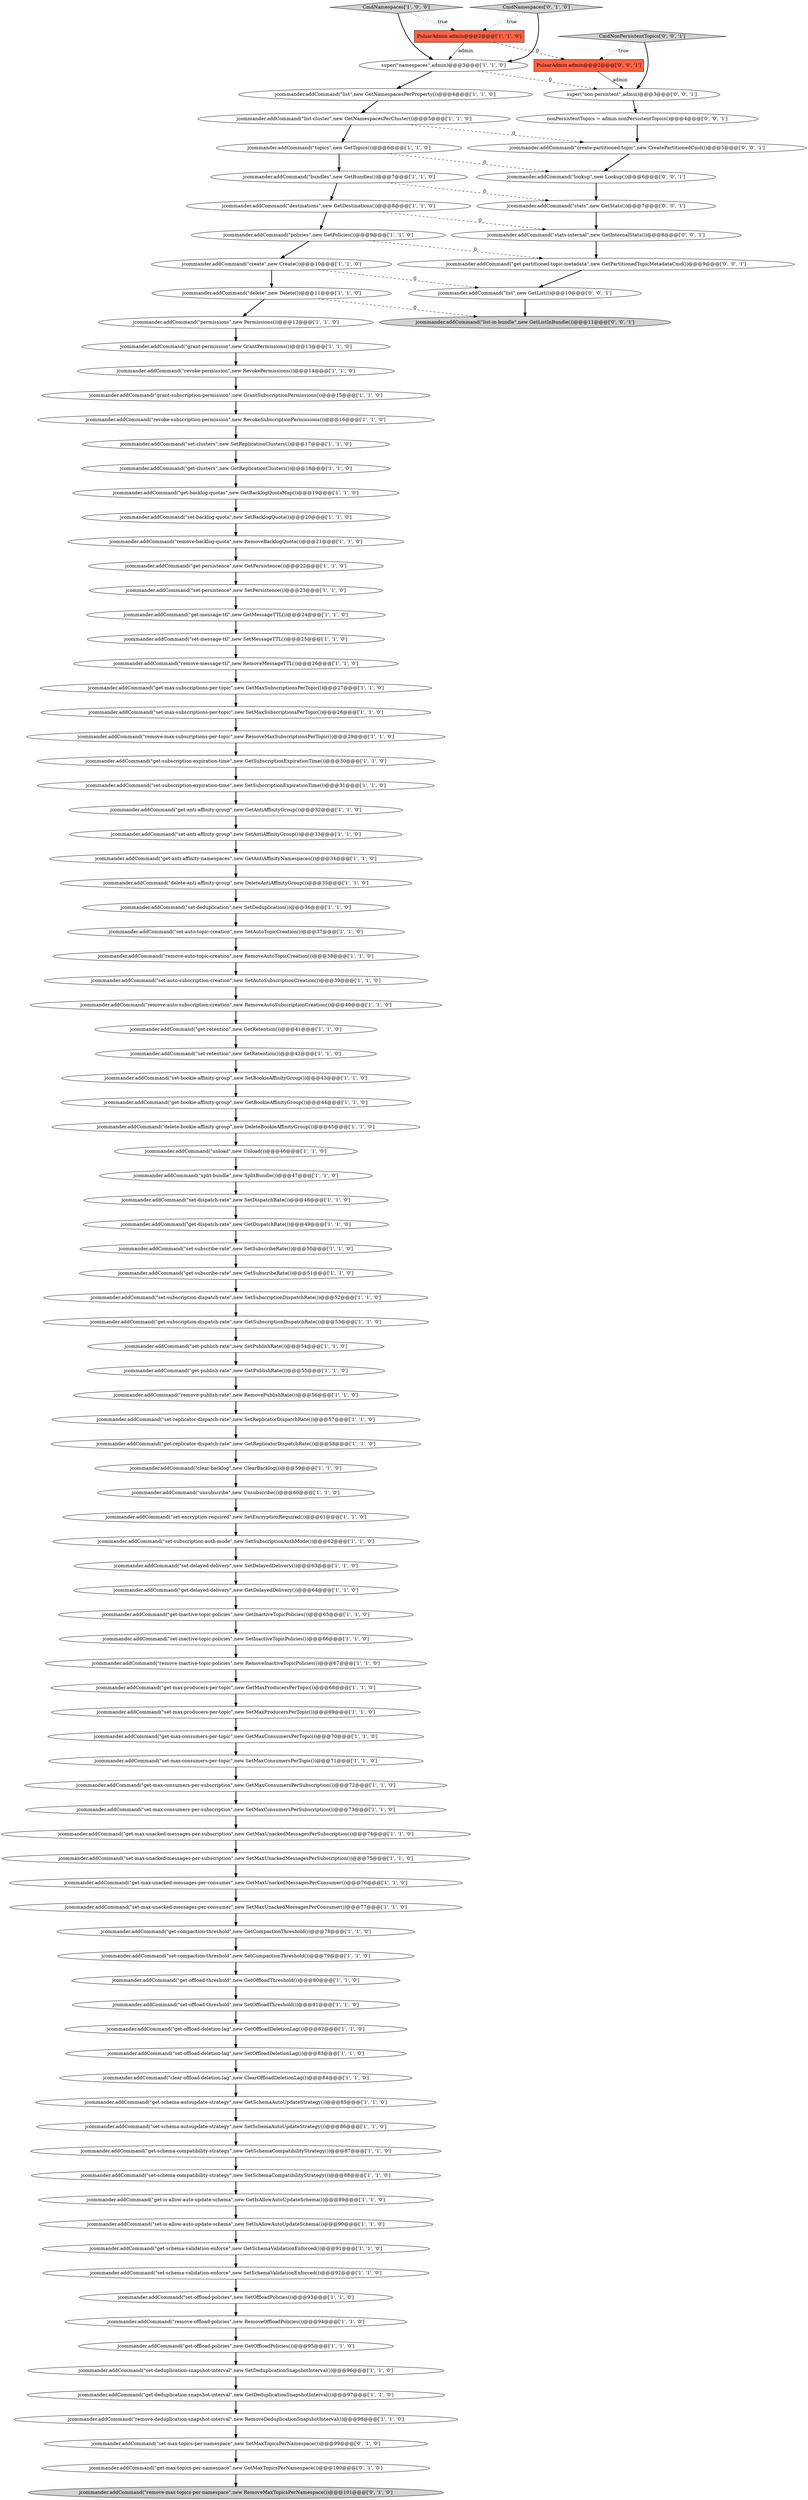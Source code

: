 digraph {
45 [style = filled, label = "jcommander.addCommand(\"remove-message-ttl\",new RemoveMessageTTL())@@@26@@@['1', '1', '0']", fillcolor = white, shape = ellipse image = "AAA0AAABBB1BBB"];
103 [style = filled, label = "jcommander.addCommand(\"get-partitioned-topic-metadata\",new GetPartitionedTopicMetadataCmd())@@@9@@@['0', '0', '1']", fillcolor = white, shape = ellipse image = "AAA0AAABBB3BBB"];
35 [style = filled, label = "jcommander.addCommand(\"remove-backlog-quota\",new RemoveBacklogQuota())@@@21@@@['1', '1', '0']", fillcolor = white, shape = ellipse image = "AAA0AAABBB1BBB"];
37 [style = filled, label = "jcommander.addCommand(\"get-max-consumers-per-topic\",new GetMaxConsumersPerTopic())@@@70@@@['1', '1', '0']", fillcolor = white, shape = ellipse image = "AAA0AAABBB1BBB"];
95 [style = filled, label = "jcommander.addCommand(\"set-max-producers-per-topic\",new SetMaxProducersPerTopic())@@@69@@@['1', '1', '0']", fillcolor = white, shape = ellipse image = "AAA0AAABBB1BBB"];
12 [style = filled, label = "jcommander.addCommand(\"policies\",new GetPolicies())@@@9@@@['1', '1', '0']", fillcolor = white, shape = ellipse image = "AAA0AAABBB1BBB"];
65 [style = filled, label = "jcommander.addCommand(\"set-compaction-threshold\",new SetCompactionThreshold())@@@79@@@['1', '1', '0']", fillcolor = white, shape = ellipse image = "AAA0AAABBB1BBB"];
8 [style = filled, label = "jcommander.addCommand(\"get-inactive-topic-policies\",new GetInactiveTopicPolicies())@@@65@@@['1', '1', '0']", fillcolor = white, shape = ellipse image = "AAA0AAABBB1BBB"];
25 [style = filled, label = "jcommander.addCommand(\"set-subscribe-rate\",new SetSubscribeRate())@@@50@@@['1', '1', '0']", fillcolor = white, shape = ellipse image = "AAA0AAABBB1BBB"];
80 [style = filled, label = "jcommander.addCommand(\"get-replicator-dispatch-rate\",new GetReplicatorDispatchRate())@@@58@@@['1', '1', '0']", fillcolor = white, shape = ellipse image = "AAA0AAABBB1BBB"];
102 [style = filled, label = "nonPersistentTopics = admin.nonPersistentTopics()@@@4@@@['0', '0', '1']", fillcolor = white, shape = ellipse image = "AAA0AAABBB3BBB"];
15 [style = filled, label = "jcommander.addCommand(\"set-persistence\",new SetPersistence())@@@23@@@['1', '1', '0']", fillcolor = white, shape = ellipse image = "AAA0AAABBB1BBB"];
33 [style = filled, label = "jcommander.addCommand(\"remove-publish-rate\",new RemovePublishRate())@@@56@@@['1', '1', '0']", fillcolor = white, shape = ellipse image = "AAA0AAABBB1BBB"];
2 [style = filled, label = "jcommander.addCommand(\"set-encryption-required\",new SetEncryptionRequired())@@@61@@@['1', '1', '0']", fillcolor = white, shape = ellipse image = "AAA0AAABBB1BBB"];
91 [style = filled, label = "jcommander.addCommand(\"set-replicator-dispatch-rate\",new SetReplicatorDispatchRate())@@@57@@@['1', '1', '0']", fillcolor = white, shape = ellipse image = "AAA0AAABBB1BBB"];
36 [style = filled, label = "jcommander.addCommand(\"remove-auto-topic-creation\",new RemoveAutoTopicCreation())@@@38@@@['1', '1', '0']", fillcolor = white, shape = ellipse image = "AAA0AAABBB1BBB"];
106 [style = filled, label = "jcommander.addCommand(\"stats\",new GetStats())@@@7@@@['0', '0', '1']", fillcolor = white, shape = ellipse image = "AAA0AAABBB3BBB"];
23 [style = filled, label = "jcommander.addCommand(\"get-clusters\",new GetReplicationClusters())@@@18@@@['1', '1', '0']", fillcolor = white, shape = ellipse image = "AAA0AAABBB1BBB"];
61 [style = filled, label = "jcommander.addCommand(\"set-schema-validation-enforce\",new SetSchemaValidationEnforced())@@@92@@@['1', '1', '0']", fillcolor = white, shape = ellipse image = "AAA0AAABBB1BBB"];
4 [style = filled, label = "jcommander.addCommand(\"split-bundle\",new SplitBundle())@@@47@@@['1', '1', '0']", fillcolor = white, shape = ellipse image = "AAA0AAABBB1BBB"];
58 [style = filled, label = "jcommander.addCommand(\"set-schema-autoupdate-strategy\",new SetSchemaAutoUpdateStrategy())@@@86@@@['1', '1', '0']", fillcolor = white, shape = ellipse image = "AAA0AAABBB1BBB"];
39 [style = filled, label = "jcommander.addCommand(\"get-schema-validation-enforce\",new GetSchemaValidationEnforced())@@@91@@@['1', '1', '0']", fillcolor = white, shape = ellipse image = "AAA0AAABBB1BBB"];
26 [style = filled, label = "jcommander.addCommand(\"get-compaction-threshold\",new GetCompactionThreshold())@@@78@@@['1', '1', '0']", fillcolor = white, shape = ellipse image = "AAA0AAABBB1BBB"];
43 [style = filled, label = "jcommander.addCommand(\"set-clusters\",new SetReplicationClusters())@@@17@@@['1', '1', '0']", fillcolor = white, shape = ellipse image = "AAA0AAABBB1BBB"];
94 [style = filled, label = "jcommander.addCommand(\"set-delayed-delivery\",new SetDelayedDelivery())@@@63@@@['1', '1', '0']", fillcolor = white, shape = ellipse image = "AAA0AAABBB1BBB"];
57 [style = filled, label = "jcommander.addCommand(\"set-anti-affinity-group\",new SetAntiAffinityGroup())@@@33@@@['1', '1', '0']", fillcolor = white, shape = ellipse image = "AAA0AAABBB1BBB"];
85 [style = filled, label = "jcommander.addCommand(\"set-message-ttl\",new SetMessageTTL())@@@25@@@['1', '1', '0']", fillcolor = white, shape = ellipse image = "AAA0AAABBB1BBB"];
32 [style = filled, label = "jcommander.addCommand(\"get-subscription-dispatch-rate\",new GetSubscriptionDispatchRate())@@@53@@@['1', '1', '0']", fillcolor = white, shape = ellipse image = "AAA0AAABBB1BBB"];
38 [style = filled, label = "super(\"namespaces\",admin)@@@3@@@['1', '1', '0']", fillcolor = white, shape = ellipse image = "AAA0AAABBB1BBB"];
112 [style = filled, label = "jcommander.addCommand(\"stats-internal\",new GetInternalStats())@@@8@@@['0', '0', '1']", fillcolor = white, shape = ellipse image = "AAA0AAABBB3BBB"];
75 [style = filled, label = "jcommander.addCommand(\"unload\",new Unload())@@@46@@@['1', '1', '0']", fillcolor = white, shape = ellipse image = "AAA0AAABBB1BBB"];
71 [style = filled, label = "jcommander.addCommand(\"clear-offload-deletion-lag\",new ClearOffloadDeletionLag())@@@84@@@['1', '1', '0']", fillcolor = white, shape = ellipse image = "AAA0AAABBB1BBB"];
89 [style = filled, label = "jcommander.addCommand(\"get-max-consumers-per-subscription\",new GetMaxConsumersPerSubscription())@@@72@@@['1', '1', '0']", fillcolor = white, shape = ellipse image = "AAA0AAABBB1BBB"];
31 [style = filled, label = "jcommander.addCommand(\"get-is-allow-auto-update-schema\",new GetIsAllowAutoUpdateSchema())@@@89@@@['1', '1', '0']", fillcolor = white, shape = ellipse image = "AAA0AAABBB1BBB"];
41 [style = filled, label = "PulsarAdmin admin@@@2@@@['1', '1', '0']", fillcolor = tomato, shape = box image = "AAA0AAABBB1BBB"];
69 [style = filled, label = "jcommander.addCommand(\"get-bookie-affinity-group\",new GetBookieAffinityGroup())@@@44@@@['1', '1', '0']", fillcolor = white, shape = ellipse image = "AAA0AAABBB1BBB"];
7 [style = filled, label = "jcommander.addCommand(\"clear-backlog\",new ClearBacklog())@@@59@@@['1', '1', '0']", fillcolor = white, shape = ellipse image = "AAA0AAABBB1BBB"];
1 [style = filled, label = "jcommander.addCommand(\"set-deduplication\",new SetDeduplication())@@@36@@@['1', '1', '0']", fillcolor = white, shape = ellipse image = "AAA0AAABBB1BBB"];
6 [style = filled, label = "jcommander.addCommand(\"set-subscription-dispatch-rate\",new SetSubscriptionDispatchRate())@@@52@@@['1', '1', '0']", fillcolor = white, shape = ellipse image = "AAA0AAABBB1BBB"];
86 [style = filled, label = "jcommander.addCommand(\"remove-max-subscriptions-per-topic\",new RemoveMaxSubscriptionsPerTopic())@@@29@@@['1', '1', '0']", fillcolor = white, shape = ellipse image = "AAA0AAABBB1BBB"];
47 [style = filled, label = "jcommander.addCommand(\"remove-inactive-topic-policies\",new RemoveInactiveTopicPolicies())@@@67@@@['1', '1', '0']", fillcolor = white, shape = ellipse image = "AAA0AAABBB1BBB"];
100 [style = filled, label = "jcommander.addCommand(\"get-max-topics-per-namespace\",new GetMaxTopicsPerNamespace())@@@100@@@['0', '1', '0']", fillcolor = white, shape = ellipse image = "AAA1AAABBB2BBB"];
0 [style = filled, label = "jcommander.addCommand(\"get-publish-rate\",new GetPublishRate())@@@55@@@['1', '1', '0']", fillcolor = white, shape = ellipse image = "AAA0AAABBB1BBB"];
64 [style = filled, label = "jcommander.addCommand(\"get-max-producers-per-topic\",new GetMaxProducersPerTopic())@@@68@@@['1', '1', '0']", fillcolor = white, shape = ellipse image = "AAA0AAABBB1BBB"];
84 [style = filled, label = "jcommander.addCommand(\"set-publish-rate\",new SetPublishRate())@@@54@@@['1', '1', '0']", fillcolor = white, shape = ellipse image = "AAA0AAABBB1BBB"];
55 [style = filled, label = "jcommander.addCommand(\"destinations\",new GetDestinations())@@@8@@@['1', '1', '0']", fillcolor = white, shape = ellipse image = "AAA0AAABBB1BBB"];
110 [style = filled, label = "jcommander.addCommand(\"list\",new GetList())@@@10@@@['0', '0', '1']", fillcolor = white, shape = ellipse image = "AAA0AAABBB3BBB"];
44 [style = filled, label = "jcommander.addCommand(\"remove-deduplication-snapshot-interval\",new RemoveDeduplicationSnapshotInterval())@@@98@@@['1', '1', '0']", fillcolor = white, shape = ellipse image = "AAA0AAABBB1BBB"];
19 [style = filled, label = "jcommander.addCommand(\"set-offload-deletion-lag\",new SetOffloadDeletionLag())@@@83@@@['1', '1', '0']", fillcolor = white, shape = ellipse image = "AAA0AAABBB1BBB"];
21 [style = filled, label = "jcommander.addCommand(\"topics\",new GetTopics())@@@6@@@['1', '1', '0']", fillcolor = white, shape = ellipse image = "AAA0AAABBB1BBB"];
56 [style = filled, label = "jcommander.addCommand(\"set-backlog-quota\",new SetBacklogQuota())@@@20@@@['1', '1', '0']", fillcolor = white, shape = ellipse image = "AAA0AAABBB1BBB"];
79 [style = filled, label = "jcommander.addCommand(\"set-schema-compatibility-strategy\",new SetSchemaCompatibilityStrategy())@@@88@@@['1', '1', '0']", fillcolor = white, shape = ellipse image = "AAA0AAABBB1BBB"];
28 [style = filled, label = "jcommander.addCommand(\"set-bookie-affinity-group\",new SetBookieAffinityGroup())@@@43@@@['1', '1', '0']", fillcolor = white, shape = ellipse image = "AAA0AAABBB1BBB"];
13 [style = filled, label = "jcommander.addCommand(\"get-max-unacked-messages-per-subscription\",new GetMaxUnackedMessagesPerSubscription())@@@74@@@['1', '1', '0']", fillcolor = white, shape = ellipse image = "AAA0AAABBB1BBB"];
74 [style = filled, label = "jcommander.addCommand(\"set-max-unacked-messages-per-subscription\",new SetMaxUnackedMessagesPerSubscription())@@@75@@@['1', '1', '0']", fillcolor = white, shape = ellipse image = "AAA0AAABBB1BBB"];
97 [style = filled, label = "jcommander.addCommand(\"grant-subscription-permission\",new GrantSubscriptionPermissions())@@@15@@@['1', '1', '0']", fillcolor = white, shape = ellipse image = "AAA0AAABBB1BBB"];
9 [style = filled, label = "jcommander.addCommand(\"list\",new GetNamespacesPerProperty())@@@4@@@['1', '1', '0']", fillcolor = white, shape = ellipse image = "AAA0AAABBB1BBB"];
22 [style = filled, label = "jcommander.addCommand(\"bundles\",new GetBundles())@@@7@@@['1', '1', '0']", fillcolor = white, shape = ellipse image = "AAA0AAABBB1BBB"];
17 [style = filled, label = "jcommander.addCommand(\"get-backlog-quotas\",new GetBacklogQuotaMap())@@@19@@@['1', '1', '0']", fillcolor = white, shape = ellipse image = "AAA0AAABBB1BBB"];
18 [style = filled, label = "jcommander.addCommand(\"set-auto-topic-creation\",new SetAutoTopicCreation())@@@37@@@['1', '1', '0']", fillcolor = white, shape = ellipse image = "AAA0AAABBB1BBB"];
104 [style = filled, label = "jcommander.addCommand(\"lookup\",new Lookup())@@@6@@@['0', '0', '1']", fillcolor = white, shape = ellipse image = "AAA0AAABBB3BBB"];
66 [style = filled, label = "jcommander.addCommand(\"get-deduplication-snapshot-interval\",new GetDeduplicationSnapshotInterval())@@@97@@@['1', '1', '0']", fillcolor = white, shape = ellipse image = "AAA0AAABBB1BBB"];
11 [style = filled, label = "jcommander.addCommand(\"get-offload-threshold\",new GetOffloadThreshold())@@@80@@@['1', '1', '0']", fillcolor = white, shape = ellipse image = "AAA0AAABBB1BBB"];
52 [style = filled, label = "jcommander.addCommand(\"permissions\",new Permissions())@@@12@@@['1', '1', '0']", fillcolor = white, shape = ellipse image = "AAA0AAABBB1BBB"];
29 [style = filled, label = "jcommander.addCommand(\"list-cluster\",new GetNamespacesPerCluster())@@@5@@@['1', '1', '0']", fillcolor = white, shape = ellipse image = "AAA0AAABBB1BBB"];
78 [style = filled, label = "jcommander.addCommand(\"unsubscribe\",new Unsubscribe())@@@60@@@['1', '1', '0']", fillcolor = white, shape = ellipse image = "AAA0AAABBB1BBB"];
54 [style = filled, label = "jcommander.addCommand(\"set-is-allow-auto-update-schema\",new SetIsAllowAutoUpdateSchema())@@@90@@@['1', '1', '0']", fillcolor = white, shape = ellipse image = "AAA0AAABBB1BBB"];
51 [style = filled, label = "CmdNamespaces['1', '0', '0']", fillcolor = lightgray, shape = diamond image = "AAA0AAABBB1BBB"];
20 [style = filled, label = "jcommander.addCommand(\"set-retention\",new SetRetention())@@@42@@@['1', '1', '0']", fillcolor = white, shape = ellipse image = "AAA0AAABBB1BBB"];
81 [style = filled, label = "jcommander.addCommand(\"delete-bookie-affinity-group\",new DeleteBookieAffinityGroup())@@@45@@@['1', '1', '0']", fillcolor = white, shape = ellipse image = "AAA0AAABBB1BBB"];
60 [style = filled, label = "jcommander.addCommand(\"set-deduplication-snapshot-interval\",new SetDeduplicationSnapshotInterval())@@@96@@@['1', '1', '0']", fillcolor = white, shape = ellipse image = "AAA0AAABBB1BBB"];
111 [style = filled, label = "jcommander.addCommand(\"list-in-bundle\",new GetListInBundle())@@@11@@@['0', '0', '1']", fillcolor = lightgray, shape = ellipse image = "AAA0AAABBB3BBB"];
48 [style = filled, label = "jcommander.addCommand(\"set-dispatch-rate\",new SetDispatchRate())@@@48@@@['1', '1', '0']", fillcolor = white, shape = ellipse image = "AAA0AAABBB1BBB"];
42 [style = filled, label = "jcommander.addCommand(\"get-offload-deletion-lag\",new GetOffloadDeletionLag())@@@82@@@['1', '1', '0']", fillcolor = white, shape = ellipse image = "AAA0AAABBB1BBB"];
63 [style = filled, label = "jcommander.addCommand(\"set-max-unacked-messages-per-consumer\",new SetMaxUnackedMessagesPerConsumer())@@@77@@@['1', '1', '0']", fillcolor = white, shape = ellipse image = "AAA0AAABBB1BBB"];
53 [style = filled, label = "jcommander.addCommand(\"get-dispatch-rate\",new GetDispatchRate())@@@49@@@['1', '1', '0']", fillcolor = white, shape = ellipse image = "AAA0AAABBB1BBB"];
96 [style = filled, label = "jcommander.addCommand(\"revoke-subscription-permission\",new RevokeSubscriptionPermissions())@@@16@@@['1', '1', '0']", fillcolor = white, shape = ellipse image = "AAA0AAABBB1BBB"];
10 [style = filled, label = "jcommander.addCommand(\"get-max-subscriptions-per-topic\",new GetMaxSubscriptionsPerTopic())@@@27@@@['1', '1', '0']", fillcolor = white, shape = ellipse image = "AAA0AAABBB1BBB"];
49 [style = filled, label = "jcommander.addCommand(\"get-subscribe-rate\",new GetSubscribeRate())@@@51@@@['1', '1', '0']", fillcolor = white, shape = ellipse image = "AAA0AAABBB1BBB"];
16 [style = filled, label = "jcommander.addCommand(\"set-offload-threshold\",new SetOffloadThreshold())@@@81@@@['1', '1', '0']", fillcolor = white, shape = ellipse image = "AAA0AAABBB1BBB"];
87 [style = filled, label = "jcommander.addCommand(\"set-max-subscriptions-per-topic\",new SetMaxSubscriptionsPerTopic())@@@28@@@['1', '1', '0']", fillcolor = white, shape = ellipse image = "AAA0AAABBB1BBB"];
90 [style = filled, label = "jcommander.addCommand(\"delete\",new Delete())@@@11@@@['1', '1', '0']", fillcolor = white, shape = ellipse image = "AAA0AAABBB1BBB"];
5 [style = filled, label = "jcommander.addCommand(\"revoke-permission\",new RevokePermissions())@@@14@@@['1', '1', '0']", fillcolor = white, shape = ellipse image = "AAA0AAABBB1BBB"];
77 [style = filled, label = "jcommander.addCommand(\"get-anti-affinity-namespaces\",new GetAntiAffinityNamespaces())@@@34@@@['1', '1', '0']", fillcolor = white, shape = ellipse image = "AAA0AAABBB1BBB"];
101 [style = filled, label = "jcommander.addCommand(\"set-max-topics-per-namespace\",new SetMaxTopicsPerNamespace())@@@99@@@['0', '1', '0']", fillcolor = white, shape = ellipse image = "AAA1AAABBB2BBB"];
59 [style = filled, label = "jcommander.addCommand(\"get-max-unacked-messages-per-consumer\",new GetMaxUnackedMessagesPerConsumer())@@@76@@@['1', '1', '0']", fillcolor = white, shape = ellipse image = "AAA0AAABBB1BBB"];
30 [style = filled, label = "jcommander.addCommand(\"set-inactive-topic-policies\",new SetInactiveTopicPolicies())@@@66@@@['1', '1', '0']", fillcolor = white, shape = ellipse image = "AAA0AAABBB1BBB"];
67 [style = filled, label = "jcommander.addCommand(\"create\",new Create())@@@10@@@['1', '1', '0']", fillcolor = white, shape = ellipse image = "AAA0AAABBB1BBB"];
70 [style = filled, label = "jcommander.addCommand(\"get-message-ttl\",new GetMessageTTL())@@@24@@@['1', '1', '0']", fillcolor = white, shape = ellipse image = "AAA0AAABBB1BBB"];
24 [style = filled, label = "jcommander.addCommand(\"get-offload-policies\",new GetOffloadPolicies())@@@95@@@['1', '1', '0']", fillcolor = white, shape = ellipse image = "AAA0AAABBB1BBB"];
82 [style = filled, label = "jcommander.addCommand(\"delete-anti-affinity-group\",new DeleteAntiAffinityGroup())@@@35@@@['1', '1', '0']", fillcolor = white, shape = ellipse image = "AAA0AAABBB1BBB"];
98 [style = filled, label = "CmdNamespaces['0', '1', '0']", fillcolor = lightgray, shape = diamond image = "AAA0AAABBB2BBB"];
72 [style = filled, label = "jcommander.addCommand(\"get-anti-affinity-group\",new GetAntiAffinityGroup())@@@32@@@['1', '1', '0']", fillcolor = white, shape = ellipse image = "AAA0AAABBB1BBB"];
46 [style = filled, label = "jcommander.addCommand(\"set-auto-subscription-creation\",new SetAutoSubscriptionCreation())@@@39@@@['1', '1', '0']", fillcolor = white, shape = ellipse image = "AAA0AAABBB1BBB"];
76 [style = filled, label = "jcommander.addCommand(\"get-schema-autoupdate-strategy\",new GetSchemaAutoUpdateStrategy())@@@85@@@['1', '1', '0']", fillcolor = white, shape = ellipse image = "AAA0AAABBB1BBB"];
73 [style = filled, label = "jcommander.addCommand(\"get-retention\",new GetRetention())@@@41@@@['1', '1', '0']", fillcolor = white, shape = ellipse image = "AAA0AAABBB1BBB"];
93 [style = filled, label = "jcommander.addCommand(\"get-persistence\",new GetPersistence())@@@22@@@['1', '1', '0']", fillcolor = white, shape = ellipse image = "AAA0AAABBB1BBB"];
107 [style = filled, label = "CmdNonPersistentTopics['0', '0', '1']", fillcolor = lightgray, shape = diamond image = "AAA0AAABBB3BBB"];
40 [style = filled, label = "jcommander.addCommand(\"set-subscription-auth-mode\",new SetSubscriptionAuthMode())@@@62@@@['1', '1', '0']", fillcolor = white, shape = ellipse image = "AAA0AAABBB1BBB"];
88 [style = filled, label = "jcommander.addCommand(\"get-subscription-expiration-time\",new GetSubscriptionExpirationTime())@@@30@@@['1', '1', '0']", fillcolor = white, shape = ellipse image = "AAA0AAABBB1BBB"];
3 [style = filled, label = "jcommander.addCommand(\"set-subscription-expiration-time\",new SetSubscriptionExpirationTime())@@@31@@@['1', '1', '0']", fillcolor = white, shape = ellipse image = "AAA0AAABBB1BBB"];
92 [style = filled, label = "jcommander.addCommand(\"remove-offload-policies\",new RemoveOffloadPolicies())@@@94@@@['1', '1', '0']", fillcolor = white, shape = ellipse image = "AAA0AAABBB1BBB"];
27 [style = filled, label = "jcommander.addCommand(\"get-delayed-delivery\",new GetDelayedDelivery())@@@64@@@['1', '1', '0']", fillcolor = white, shape = ellipse image = "AAA0AAABBB1BBB"];
108 [style = filled, label = "PulsarAdmin admin@@@2@@@['0', '0', '1']", fillcolor = tomato, shape = box image = "AAA0AAABBB3BBB"];
68 [style = filled, label = "jcommander.addCommand(\"grant-permission\",new GrantPermissions())@@@13@@@['1', '1', '0']", fillcolor = white, shape = ellipse image = "AAA0AAABBB1BBB"];
14 [style = filled, label = "jcommander.addCommand(\"get-schema-compatibility-strategy\",new GetSchemaCompatibilityStrategy())@@@87@@@['1', '1', '0']", fillcolor = white, shape = ellipse image = "AAA0AAABBB1BBB"];
83 [style = filled, label = "jcommander.addCommand(\"set-max-consumers-per-subscription\",new SetMaxConsumersPerSubscription())@@@73@@@['1', '1', '0']", fillcolor = white, shape = ellipse image = "AAA0AAABBB1BBB"];
99 [style = filled, label = "jcommander.addCommand(\"remove-max-topics-per-namespace\",new RemoveMaxTopicsPerNamespace())@@@101@@@['0', '1', '0']", fillcolor = lightgray, shape = ellipse image = "AAA1AAABBB2BBB"];
62 [style = filled, label = "jcommander.addCommand(\"remove-auto-subscription-creation\",new RemoveAutoSubscriptionCreation())@@@40@@@['1', '1', '0']", fillcolor = white, shape = ellipse image = "AAA0AAABBB1BBB"];
50 [style = filled, label = "jcommander.addCommand(\"set-max-consumers-per-topic\",new SetMaxConsumersPerTopic())@@@71@@@['1', '1', '0']", fillcolor = white, shape = ellipse image = "AAA0AAABBB1BBB"];
109 [style = filled, label = "jcommander.addCommand(\"create-partitioned-topic\",new CreatePartitionedCmd())@@@5@@@['0', '0', '1']", fillcolor = white, shape = ellipse image = "AAA0AAABBB3BBB"];
105 [style = filled, label = "super(\"non-persistent\",admin)@@@3@@@['0', '0', '1']", fillcolor = white, shape = ellipse image = "AAA0AAABBB3BBB"];
34 [style = filled, label = "jcommander.addCommand(\"set-offload-policies\",new SetOffloadPolicies())@@@93@@@['1', '1', '0']", fillcolor = white, shape = ellipse image = "AAA0AAABBB1BBB"];
74->59 [style = bold, label=""];
31->54 [style = bold, label=""];
69->81 [style = bold, label=""];
13->74 [style = bold, label=""];
21->22 [style = bold, label=""];
76->58 [style = bold, label=""];
92->24 [style = bold, label=""];
33->91 [style = bold, label=""];
102->109 [style = bold, label=""];
98->41 [style = dotted, label="true"];
12->103 [style = dashed, label="0"];
90->111 [style = dashed, label="0"];
50->89 [style = bold, label=""];
1->18 [style = bold, label=""];
11->16 [style = bold, label=""];
53->25 [style = bold, label=""];
35->93 [style = bold, label=""];
14->79 [style = bold, label=""];
112->103 [style = bold, label=""];
110->111 [style = bold, label=""];
56->35 [style = bold, label=""];
6->32 [style = bold, label=""];
25->49 [style = bold, label=""];
36->46 [style = bold, label=""];
72->57 [style = bold, label=""];
67->90 [style = bold, label=""];
55->12 [style = bold, label=""];
28->69 [style = bold, label=""];
63->26 [style = bold, label=""];
24->60 [style = bold, label=""];
17->56 [style = bold, label=""];
57->77 [style = bold, label=""];
94->27 [style = bold, label=""];
81->75 [style = bold, label=""];
83->13 [style = bold, label=""];
104->106 [style = bold, label=""];
29->109 [style = dashed, label="0"];
54->39 [style = bold, label=""];
29->21 [style = bold, label=""];
10->87 [style = bold, label=""];
87->86 [style = bold, label=""];
78->2 [style = bold, label=""];
101->100 [style = bold, label=""];
41->38 [style = solid, label="admin"];
90->52 [style = bold, label=""];
52->68 [style = bold, label=""];
39->61 [style = bold, label=""];
41->108 [style = dashed, label="0"];
68->5 [style = bold, label=""];
79->31 [style = bold, label=""];
44->101 [style = bold, label=""];
38->9 [style = bold, label=""];
75->4 [style = bold, label=""];
82->1 [style = bold, label=""];
84->0 [style = bold, label=""];
27->8 [style = bold, label=""];
12->67 [style = bold, label=""];
105->102 [style = bold, label=""];
22->106 [style = dashed, label="0"];
7->78 [style = bold, label=""];
65->11 [style = bold, label=""];
64->95 [style = bold, label=""];
85->45 [style = bold, label=""];
8->30 [style = bold, label=""];
26->65 [style = bold, label=""];
48->53 [style = bold, label=""];
51->38 [style = bold, label=""];
43->23 [style = bold, label=""];
103->110 [style = bold, label=""];
30->47 [style = bold, label=""];
93->15 [style = bold, label=""];
62->73 [style = bold, label=""];
49->6 [style = bold, label=""];
15->70 [style = bold, label=""];
22->55 [style = bold, label=""];
40->94 [style = bold, label=""];
89->83 [style = bold, label=""];
97->96 [style = bold, label=""];
16->42 [style = bold, label=""];
61->34 [style = bold, label=""];
3->72 [style = bold, label=""];
100->99 [style = bold, label=""];
107->108 [style = dotted, label="true"];
91->80 [style = bold, label=""];
73->20 [style = bold, label=""];
108->105 [style = solid, label="admin"];
4->48 [style = bold, label=""];
71->76 [style = bold, label=""];
42->19 [style = bold, label=""];
66->44 [style = bold, label=""];
5->97 [style = bold, label=""];
38->105 [style = dashed, label="0"];
77->82 [style = bold, label=""];
9->29 [style = bold, label=""];
23->17 [style = bold, label=""];
98->38 [style = bold, label=""];
0->33 [style = bold, label=""];
19->71 [style = bold, label=""];
86->88 [style = bold, label=""];
60->66 [style = bold, label=""];
109->104 [style = bold, label=""];
21->104 [style = dashed, label="0"];
34->92 [style = bold, label=""];
96->43 [style = bold, label=""];
47->64 [style = bold, label=""];
59->63 [style = bold, label=""];
58->14 [style = bold, label=""];
37->50 [style = bold, label=""];
46->62 [style = bold, label=""];
95->37 [style = bold, label=""];
51->41 [style = dotted, label="true"];
70->85 [style = bold, label=""];
32->84 [style = bold, label=""];
2->40 [style = bold, label=""];
107->105 [style = bold, label=""];
20->28 [style = bold, label=""];
106->112 [style = bold, label=""];
18->36 [style = bold, label=""];
88->3 [style = bold, label=""];
67->110 [style = dashed, label="0"];
55->112 [style = dashed, label="0"];
45->10 [style = bold, label=""];
80->7 [style = bold, label=""];
}

